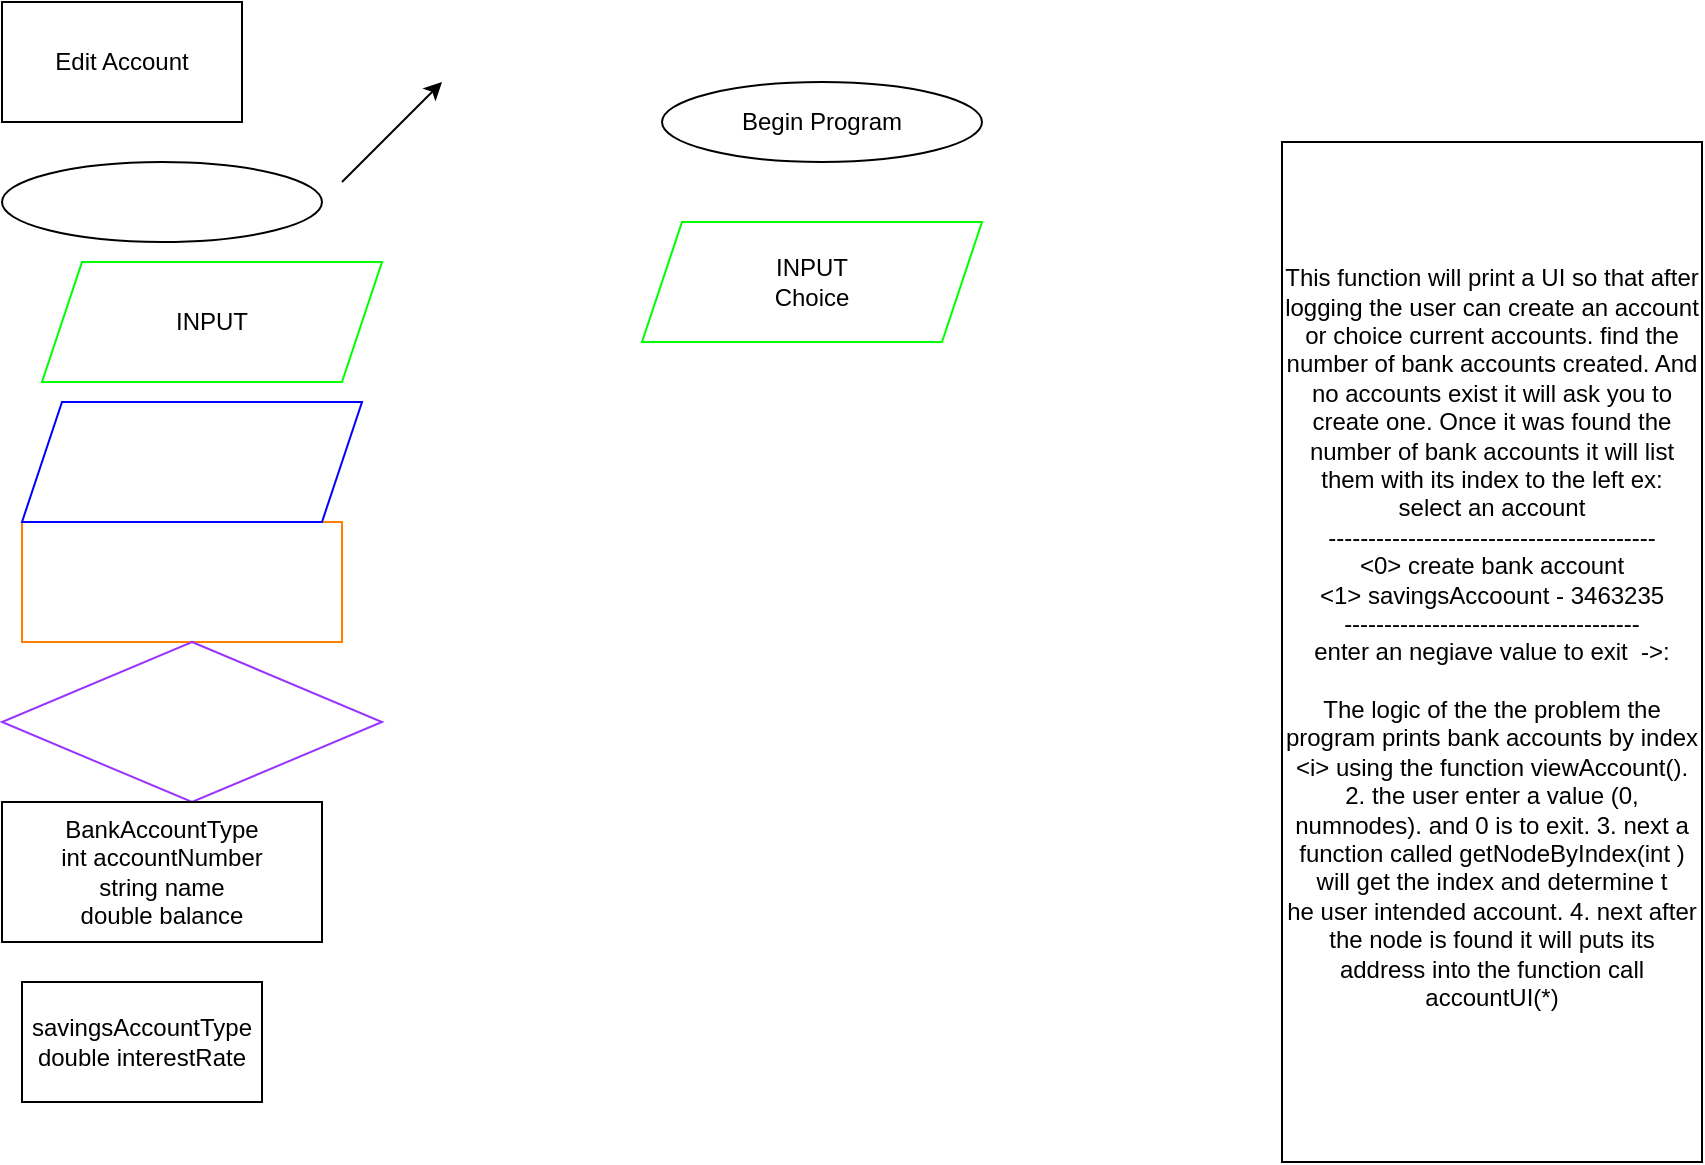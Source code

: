 <mxfile version="24.7.12">
  <diagram name="Page-1" id="hJQSSTD4_o5KoV_Qv5LV">
    <mxGraphModel dx="1032" dy="486" grid="1" gridSize="10" guides="1" tooltips="1" connect="1" arrows="1" fold="1" page="1" pageScale="1" pageWidth="850" pageHeight="1100" math="0" shadow="0">
      <root>
        <mxCell id="0" />
        <mxCell id="1" parent="0" />
        <mxCell id="r8TldyLNZNYGHYZAbkJL-1" value="Edit Account" style="rounded=0;whiteSpace=wrap;html=1;" vertex="1" parent="1">
          <mxGeometry width="120" height="60" as="geometry" />
        </mxCell>
        <mxCell id="r8TldyLNZNYGHYZAbkJL-2" value="" style="ellipse;whiteSpace=wrap;html=1;strokeColor=#000000;" vertex="1" parent="1">
          <mxGeometry y="80" width="160" height="40" as="geometry" />
        </mxCell>
        <mxCell id="r8TldyLNZNYGHYZAbkJL-3" value="INPUT" style="shape=parallelogram;perimeter=parallelogramPerimeter;whiteSpace=wrap;html=1;fixedSize=1;strokeColor=#00FF00;" vertex="1" parent="1">
          <mxGeometry x="20" y="130" width="170" height="60" as="geometry" />
        </mxCell>
        <mxCell id="r8TldyLNZNYGHYZAbkJL-4" value="" style="rounded=0;whiteSpace=wrap;html=1;strokeColor=#FF8000;" vertex="1" parent="1">
          <mxGeometry x="10" y="260" width="160" height="60" as="geometry" />
        </mxCell>
        <mxCell id="r8TldyLNZNYGHYZAbkJL-5" value="" style="rhombus;whiteSpace=wrap;html=1;strokeColor=#9933FF;" vertex="1" parent="1">
          <mxGeometry y="320" width="190" height="80" as="geometry" />
        </mxCell>
        <mxCell id="r8TldyLNZNYGHYZAbkJL-6" value="Begin Program" style="ellipse;whiteSpace=wrap;html=1;strokeColor=#000000;" vertex="1" parent="1">
          <mxGeometry x="330" y="40" width="160" height="40" as="geometry" />
        </mxCell>
        <mxCell id="r8TldyLNZNYGHYZAbkJL-7" value="" style="endArrow=classic;html=1;rounded=0;" edge="1" parent="1">
          <mxGeometry width="50" height="50" relative="1" as="geometry">
            <mxPoint x="170" y="90" as="sourcePoint" />
            <mxPoint x="220" y="40" as="targetPoint" />
          </mxGeometry>
        </mxCell>
        <mxCell id="r8TldyLNZNYGHYZAbkJL-8" value="&lt;div&gt;BankAccountType&lt;/div&gt;&lt;div&gt;int accountNumber&lt;/div&gt;&lt;div&gt;string name&lt;/div&gt;&lt;div&gt;double balance&lt;br&gt;&lt;/div&gt;" style="rounded=0;whiteSpace=wrap;html=1;" vertex="1" parent="1">
          <mxGeometry y="400" width="160" height="70" as="geometry" />
        </mxCell>
        <mxCell id="r8TldyLNZNYGHYZAbkJL-9" value="&lt;div&gt;savingsAccountType&lt;/div&gt;&lt;div&gt;double interestRate&lt;br&gt;&lt;/div&gt;" style="rounded=0;whiteSpace=wrap;html=1;" vertex="1" parent="1">
          <mxGeometry x="10" y="490" width="120" height="60" as="geometry" />
        </mxCell>
        <mxCell id="r8TldyLNZNYGHYZAbkJL-11" value="&lt;div&gt;This function will print a UI so that after logging the user can create an account or choice current accounts. find the number of bank accounts created. And no accounts exist it will ask you to create one. Once it was found the number of bank accounts it will list them with its index to the left ex:&lt;/div&gt;&lt;div&gt;select an account&lt;br&gt;&lt;/div&gt;&lt;div&gt;-----------------------------------------&lt;br&gt;&lt;/div&gt;&lt;div&gt;&amp;lt;0&amp;gt; create bank account&lt;/div&gt;&lt;div&gt;&amp;lt;1&amp;gt; savingsAccoount - 3463235&lt;/div&gt;&lt;div&gt;-------------------------------------&lt;/div&gt;&lt;div&gt;enter an negiave value to exit&amp;nbsp; -&amp;gt;:&lt;/div&gt;&lt;div&gt;&lt;br&gt;&lt;/div&gt;&lt;div&gt;The logic of the the problem the program prints bank accounts by index &amp;lt;i&amp;gt; using the function viewAccount(). 2. the user enter a value (0, numnodes). and 0 is to exit. 3. next a function called getNodeByIndex(int ) will get the index and determine t&lt;/div&gt;&lt;div&gt;he user intended account. 4. next after the node is found it will puts its address into the function call accountUI(*)&lt;br&gt;&lt;/div&gt;&lt;div&gt;&lt;br&gt;&lt;/div&gt;" style="rounded=0;whiteSpace=wrap;html=1;" vertex="1" parent="1">
          <mxGeometry x="640" y="70" width="210" height="510" as="geometry" />
        </mxCell>
        <mxCell id="r8TldyLNZNYGHYZAbkJL-12" value="" style="shape=parallelogram;perimeter=parallelogramPerimeter;whiteSpace=wrap;html=1;fixedSize=1;strokeColor=#0000FF;" vertex="1" parent="1">
          <mxGeometry x="10" y="200" width="170" height="60" as="geometry" />
        </mxCell>
        <mxCell id="r8TldyLNZNYGHYZAbkJL-13" value="&lt;div&gt;INPUT&lt;/div&gt;Choice" style="shape=parallelogram;perimeter=parallelogramPerimeter;whiteSpace=wrap;html=1;fixedSize=1;strokeColor=#00FF00;" vertex="1" parent="1">
          <mxGeometry x="320" y="110" width="170" height="60" as="geometry" />
        </mxCell>
      </root>
    </mxGraphModel>
  </diagram>
</mxfile>
